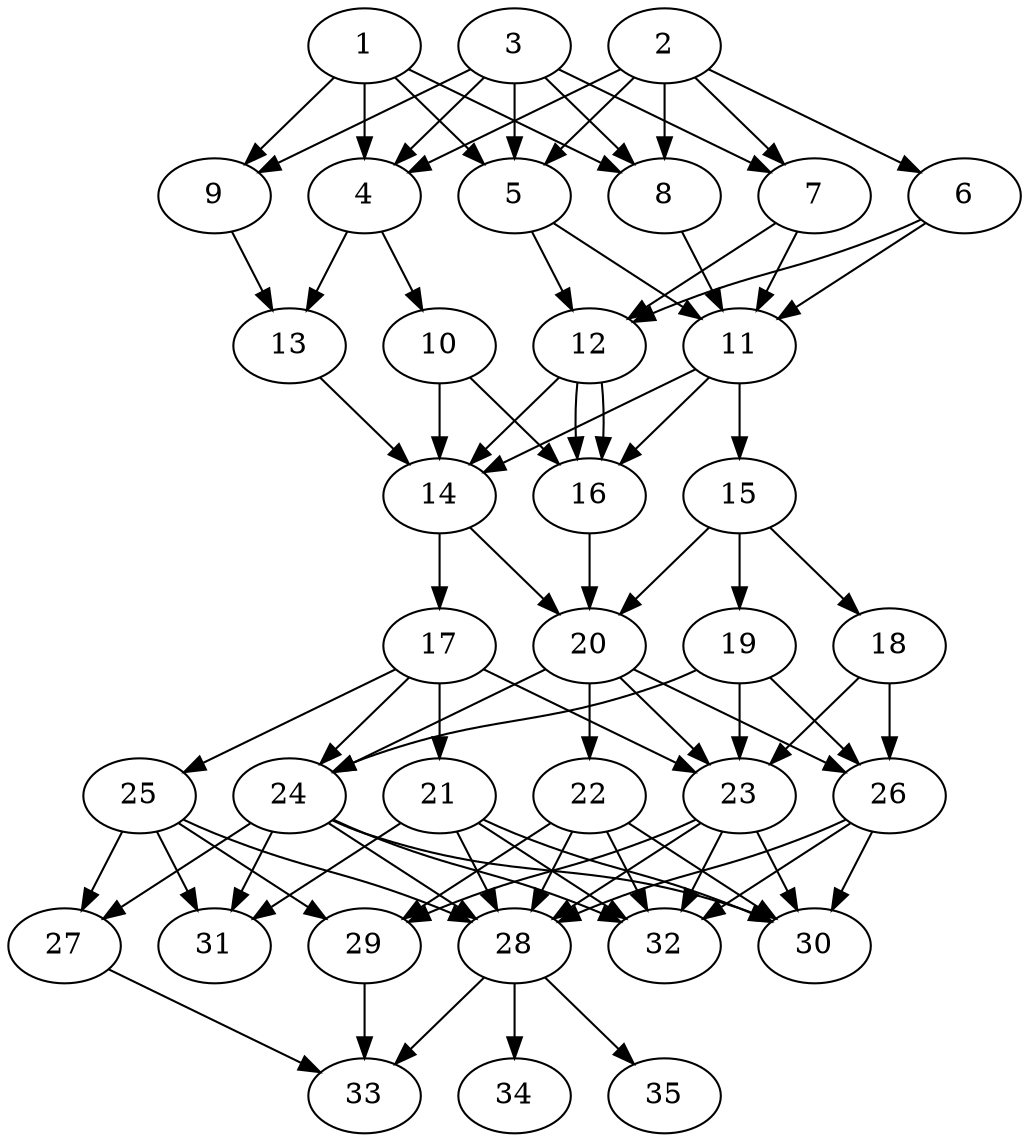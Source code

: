 // DAG automatically generated by daggen at Thu Oct  3 14:05:37 2019
// ./daggen --dot -n 35 --ccr 0.4 --fat 0.5 --regular 0.5 --density 0.9 --mindata 5242880 --maxdata 52428800 
digraph G {
  1 [size="63608320", alpha="0.03", expect_size="25443328"] 
  1 -> 4 [size ="25443328"]
  1 -> 5 [size ="25443328"]
  1 -> 8 [size ="25443328"]
  1 -> 9 [size ="25443328"]
  2 [size="19842560", alpha="0.10", expect_size="7937024"] 
  2 -> 4 [size ="7937024"]
  2 -> 5 [size ="7937024"]
  2 -> 6 [size ="7937024"]
  2 -> 7 [size ="7937024"]
  2 -> 8 [size ="7937024"]
  3 [size="35924480", alpha="0.12", expect_size="14369792"] 
  3 -> 4 [size ="14369792"]
  3 -> 5 [size ="14369792"]
  3 -> 7 [size ="14369792"]
  3 -> 8 [size ="14369792"]
  3 -> 9 [size ="14369792"]
  4 [size="21785600", alpha="0.13", expect_size="8714240"] 
  4 -> 10 [size ="8714240"]
  4 -> 13 [size ="8714240"]
  5 [size="84848640", alpha="0.09", expect_size="33939456"] 
  5 -> 11 [size ="33939456"]
  5 -> 12 [size ="33939456"]
  6 [size="69122560", alpha="0.07", expect_size="27649024"] 
  6 -> 11 [size ="27649024"]
  6 -> 12 [size ="27649024"]
  7 [size="48235520", alpha="0.03", expect_size="19294208"] 
  7 -> 11 [size ="19294208"]
  7 -> 12 [size ="19294208"]
  8 [size="40151040", alpha="0.06", expect_size="16060416"] 
  8 -> 11 [size ="16060416"]
  9 [size="125337600", alpha="0.12", expect_size="50135040"] 
  9 -> 13 [size ="50135040"]
  10 [size="46274560", alpha="0.09", expect_size="18509824"] 
  10 -> 14 [size ="18509824"]
  10 -> 16 [size ="18509824"]
  11 [size="13655040", alpha="0.00", expect_size="5462016"] 
  11 -> 14 [size ="5462016"]
  11 -> 15 [size ="5462016"]
  11 -> 16 [size ="5462016"]
  12 [size="31436800", alpha="0.11", expect_size="12574720"] 
  12 -> 14 [size ="12574720"]
  12 -> 16 [size ="12574720"]
  12 -> 16 [size ="12574720"]
  13 [size="91043840", alpha="0.16", expect_size="36417536"] 
  13 -> 14 [size ="36417536"]
  14 [size="46776320", alpha="0.16", expect_size="18710528"] 
  14 -> 17 [size ="18710528"]
  14 -> 20 [size ="18710528"]
  15 [size="122718720", alpha="0.01", expect_size="49087488"] 
  15 -> 18 [size ="49087488"]
  15 -> 19 [size ="49087488"]
  15 -> 20 [size ="49087488"]
  16 [size="59146240", alpha="0.08", expect_size="23658496"] 
  16 -> 20 [size ="23658496"]
  17 [size="98301440", alpha="0.16", expect_size="39320576"] 
  17 -> 21 [size ="39320576"]
  17 -> 23 [size ="39320576"]
  17 -> 24 [size ="39320576"]
  17 -> 25 [size ="39320576"]
  18 [size="113397760", alpha="0.14", expect_size="45359104"] 
  18 -> 23 [size ="45359104"]
  18 -> 26 [size ="45359104"]
  19 [size="32353280", alpha="0.02", expect_size="12941312"] 
  19 -> 23 [size ="12941312"]
  19 -> 24 [size ="12941312"]
  19 -> 26 [size ="12941312"]
  20 [size="102382080", alpha="0.08", expect_size="40952832"] 
  20 -> 22 [size ="40952832"]
  20 -> 23 [size ="40952832"]
  20 -> 24 [size ="40952832"]
  20 -> 26 [size ="40952832"]
  21 [size="36052480", alpha="0.02", expect_size="14420992"] 
  21 -> 28 [size ="14420992"]
  21 -> 30 [size ="14420992"]
  21 -> 31 [size ="14420992"]
  21 -> 32 [size ="14420992"]
  22 [size="38451200", alpha="0.17", expect_size="15380480"] 
  22 -> 28 [size ="15380480"]
  22 -> 29 [size ="15380480"]
  22 -> 30 [size ="15380480"]
  22 -> 32 [size ="15380480"]
  23 [size="105886720", alpha="0.16", expect_size="42354688"] 
  23 -> 28 [size ="42354688"]
  23 -> 29 [size ="42354688"]
  23 -> 30 [size ="42354688"]
  23 -> 32 [size ="42354688"]
  24 [size="83481600", alpha="0.16", expect_size="33392640"] 
  24 -> 27 [size ="33392640"]
  24 -> 28 [size ="33392640"]
  24 -> 30 [size ="33392640"]
  24 -> 31 [size ="33392640"]
  24 -> 32 [size ="33392640"]
  25 [size="58004480", alpha="0.09", expect_size="23201792"] 
  25 -> 27 [size ="23201792"]
  25 -> 28 [size ="23201792"]
  25 -> 29 [size ="23201792"]
  25 -> 31 [size ="23201792"]
  26 [size="66373120", alpha="0.11", expect_size="26549248"] 
  26 -> 28 [size ="26549248"]
  26 -> 30 [size ="26549248"]
  26 -> 32 [size ="26549248"]
  27 [size="115445760", alpha="0.19", expect_size="46178304"] 
  27 -> 33 [size ="46178304"]
  28 [size="90626560", alpha="0.12", expect_size="36250624"] 
  28 -> 33 [size ="36250624"]
  28 -> 34 [size ="36250624"]
  28 -> 35 [size ="36250624"]
  29 [size="56983040", alpha="0.04", expect_size="22793216"] 
  29 -> 33 [size ="22793216"]
  30 [size="69160960", alpha="0.01", expect_size="27664384"] 
  31 [size="113484800", alpha="0.18", expect_size="45393920"] 
  32 [size="122490880", alpha="0.19", expect_size="48996352"] 
  33 [size="102917120", alpha="0.13", expect_size="41166848"] 
  34 [size="77580800", alpha="0.12", expect_size="31032320"] 
  35 [size="55165440", alpha="0.10", expect_size="22066176"] 
}
